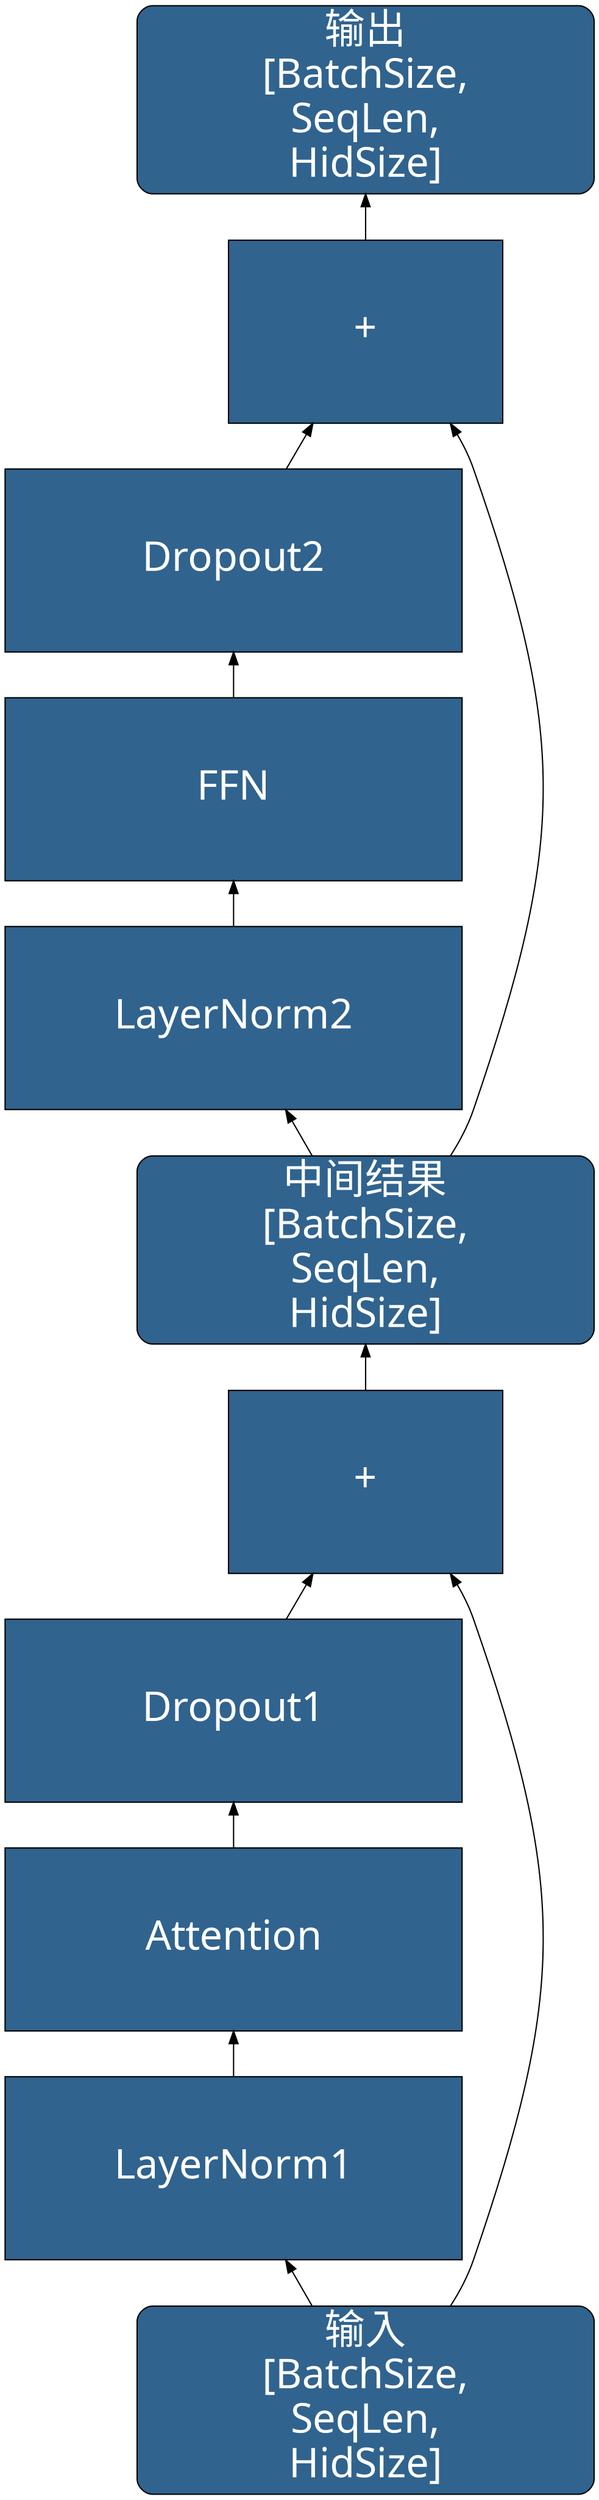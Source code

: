 digraph TFBlock {
	rankdir=BT
    node [
		style=filled, 
		color=Black
		fontcolor=White, 
		fillcolor="#30638e", 
		fontname="SimHei",
		fontsize=32,
		width=5, height=2,
        shape="Rect",
	]

    inp [label="输入\n[BatchSize,\nSeqLen,\nHidSize]", shape="Mrecord"]
    LayerNorm1
    Attention 
    Dropout1 
    add1 [label="+", width=3]
    mid [label="中间结果\n[BatchSize,\nSeqLen,\nHidSize]", shape="Mrecord"]
    LayerNorm2
    FFN
    Dropout2
    add2 [label="+", width=3]
    oup [label="输出\n[BatchSize,\nSeqLen,\nHidSize]", shape="Mrecord"]
    
    inp -> LayerNorm1
    LayerNorm1 -> Attention
    Attention -> Dropout1
    Dropout1 -> add1
    inp -> add1
    add1 -> mid
    mid -> LayerNorm2
    LayerNorm2 -> FFN
    FFN -> Dropout2
    Dropout2 -> add2
    mid -> add2
    add2 -> oup


}